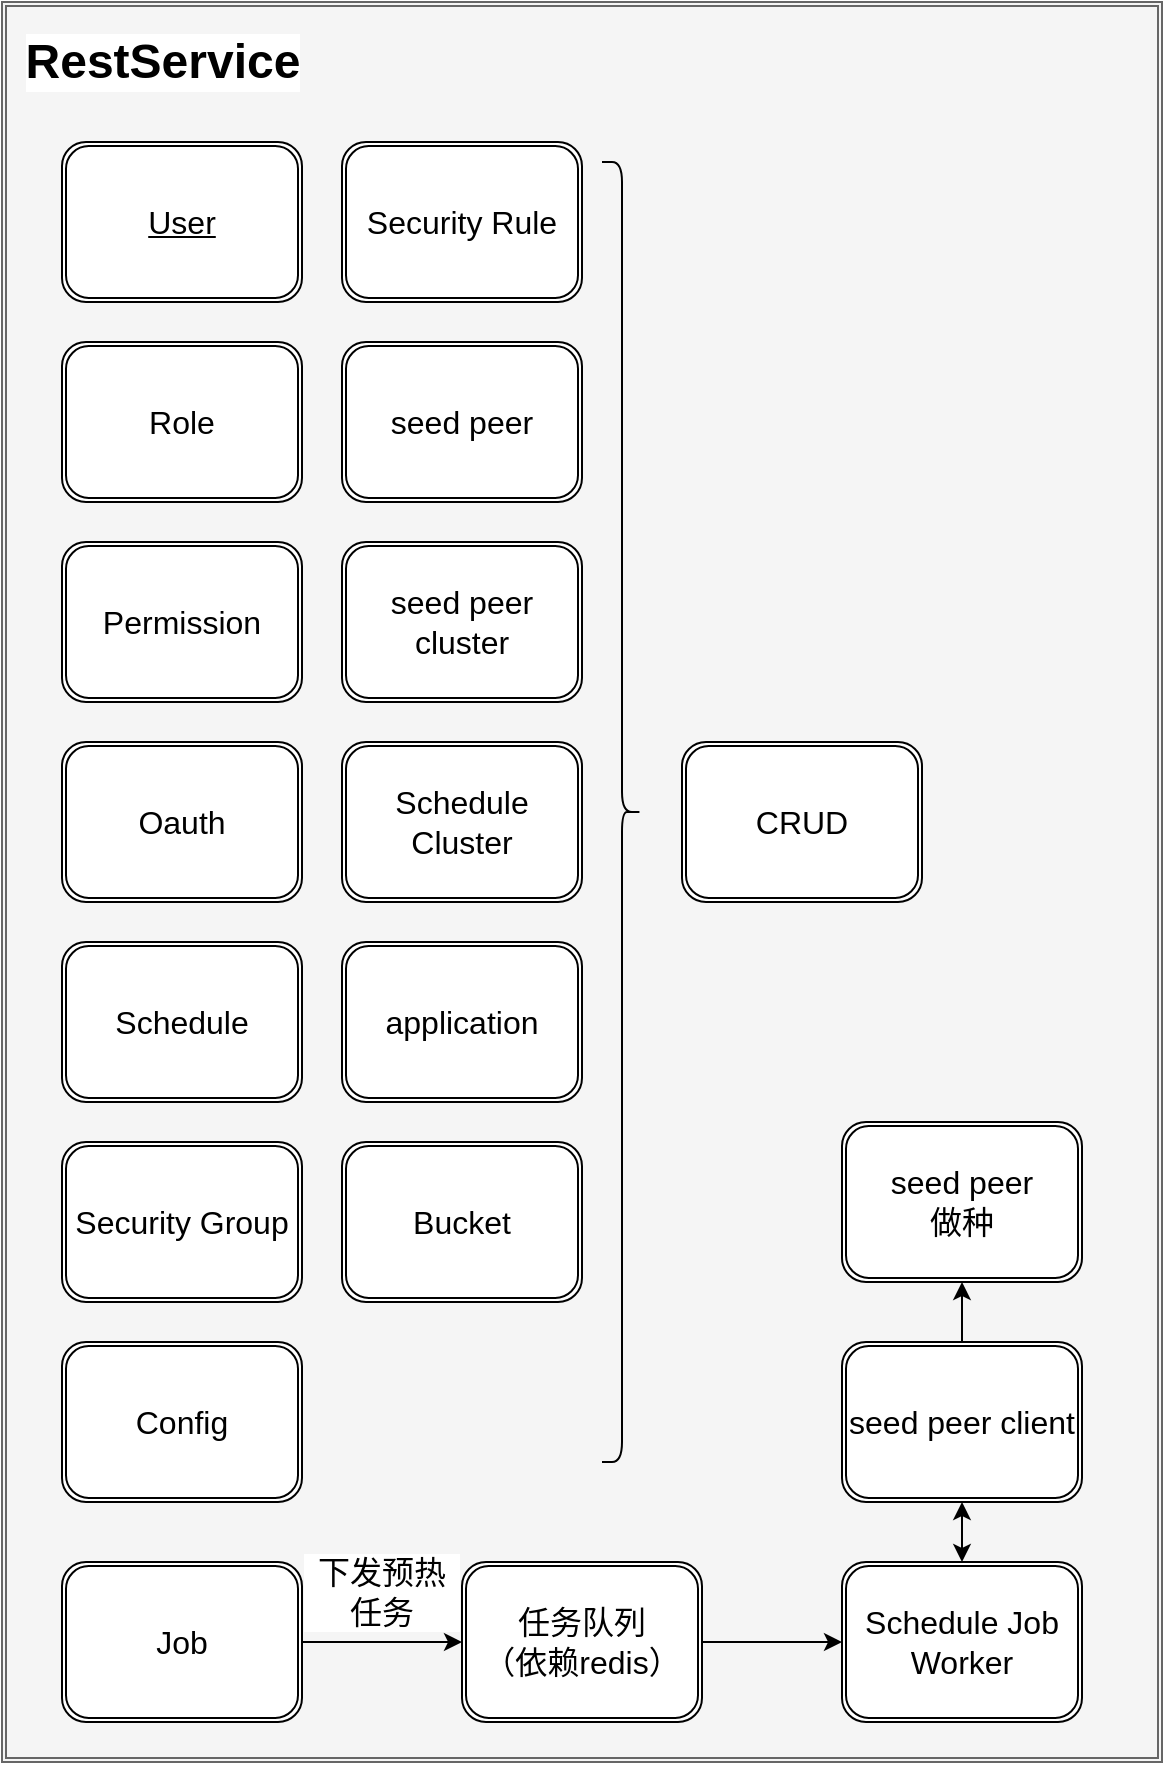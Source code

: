 <mxfile version="20.1.3" type="github">
  <diagram id="IlniFhYYJK76ihj-TSg7" name="第 1 页">
    <mxGraphModel dx="1426" dy="825" grid="1" gridSize="10" guides="1" tooltips="1" connect="1" arrows="1" fold="1" page="1" pageScale="1" pageWidth="827" pageHeight="1169" math="0" shadow="0">
      <root>
        <mxCell id="0" />
        <mxCell id="1" parent="0" />
        <mxCell id="VtHMoHN4IguyYlOyCSEh-1" value="" style="shape=ext;double=1;rounded=0;whiteSpace=wrap;html=1;labelBackgroundColor=#FFFFFF;fontFamily=Helvetica;fontSize=16;fontColor=#333333;fillColor=#f5f5f5;strokeColor=#666666;" vertex="1" parent="1">
          <mxGeometry x="100" y="60" width="580" height="880" as="geometry" />
        </mxCell>
        <mxCell id="VtHMoHN4IguyYlOyCSEh-2" value="RestService" style="text;strokeColor=none;fillColor=none;html=1;fontSize=24;fontStyle=1;verticalAlign=middle;align=center;labelBackgroundColor=#FFFFFF;fontFamily=Helvetica;fontColor=#000000;" vertex="1" parent="1">
          <mxGeometry x="130" y="70" width="100" height="40" as="geometry" />
        </mxCell>
        <mxCell id="VtHMoHN4IguyYlOyCSEh-3" value="User" style="shape=ext;double=1;rounded=1;whiteSpace=wrap;html=1;labelBackgroundColor=#FFFFFF;fontFamily=Helvetica;fontSize=16;fontColor=#000000;fontStyle=4" vertex="1" parent="1">
          <mxGeometry x="130" y="130" width="120" height="80" as="geometry" />
        </mxCell>
        <mxCell id="VtHMoHN4IguyYlOyCSEh-4" value="Role" style="shape=ext;double=1;rounded=1;whiteSpace=wrap;html=1;labelBackgroundColor=#FFFFFF;fontFamily=Helvetica;fontSize=16;fontColor=#000000;" vertex="1" parent="1">
          <mxGeometry x="130" y="230" width="120" height="80" as="geometry" />
        </mxCell>
        <mxCell id="VtHMoHN4IguyYlOyCSEh-5" value="Permission" style="shape=ext;double=1;rounded=1;whiteSpace=wrap;html=1;labelBackgroundColor=#FFFFFF;fontFamily=Helvetica;fontSize=16;fontColor=#000000;" vertex="1" parent="1">
          <mxGeometry x="130" y="330" width="120" height="80" as="geometry" />
        </mxCell>
        <mxCell id="VtHMoHN4IguyYlOyCSEh-10" value="Oauth" style="shape=ext;double=1;rounded=1;whiteSpace=wrap;html=1;labelBackgroundColor=#FFFFFF;fontFamily=Helvetica;fontSize=16;fontColor=#000000;" vertex="1" parent="1">
          <mxGeometry x="130" y="430" width="120" height="80" as="geometry" />
        </mxCell>
        <mxCell id="VtHMoHN4IguyYlOyCSEh-11" value="Schedule Cluster" style="shape=ext;double=1;rounded=1;whiteSpace=wrap;html=1;labelBackgroundColor=#FFFFFF;fontFamily=Helvetica;fontSize=16;fontColor=#000000;" vertex="1" parent="1">
          <mxGeometry x="270" y="430" width="120" height="80" as="geometry" />
        </mxCell>
        <mxCell id="VtHMoHN4IguyYlOyCSEh-12" value="Schedule" style="shape=ext;double=1;rounded=1;whiteSpace=wrap;html=1;labelBackgroundColor=#FFFFFF;fontFamily=Helvetica;fontSize=16;fontColor=#000000;" vertex="1" parent="1">
          <mxGeometry x="130" y="530" width="120" height="80" as="geometry" />
        </mxCell>
        <mxCell id="VtHMoHN4IguyYlOyCSEh-13" value="application" style="shape=ext;double=1;rounded=1;whiteSpace=wrap;html=1;labelBackgroundColor=#FFFFFF;fontFamily=Helvetica;fontSize=16;fontColor=#000000;" vertex="1" parent="1">
          <mxGeometry x="270" y="530" width="120" height="80" as="geometry" />
        </mxCell>
        <mxCell id="VtHMoHN4IguyYlOyCSEh-14" value="seed peer cluster" style="shape=ext;double=1;rounded=1;whiteSpace=wrap;html=1;labelBackgroundColor=#FFFFFF;fontFamily=Helvetica;fontSize=16;fontColor=#000000;" vertex="1" parent="1">
          <mxGeometry x="270" y="330" width="120" height="80" as="geometry" />
        </mxCell>
        <mxCell id="VtHMoHN4IguyYlOyCSEh-15" value="seed peer" style="shape=ext;double=1;rounded=1;whiteSpace=wrap;html=1;labelBackgroundColor=#FFFFFF;fontFamily=Helvetica;fontSize=16;fontColor=#000000;" vertex="1" parent="1">
          <mxGeometry x="270" y="230" width="120" height="80" as="geometry" />
        </mxCell>
        <mxCell id="VtHMoHN4IguyYlOyCSEh-16" value="Security Rule" style="shape=ext;double=1;rounded=1;whiteSpace=wrap;html=1;labelBackgroundColor=#FFFFFF;fontFamily=Helvetica;fontSize=16;fontColor=#000000;" vertex="1" parent="1">
          <mxGeometry x="270" y="130" width="120" height="80" as="geometry" />
        </mxCell>
        <mxCell id="VtHMoHN4IguyYlOyCSEh-17" value="Security Group" style="shape=ext;double=1;rounded=1;whiteSpace=wrap;html=1;labelBackgroundColor=#FFFFFF;fontFamily=Helvetica;fontSize=16;fontColor=#000000;" vertex="1" parent="1">
          <mxGeometry x="130" y="630" width="120" height="80" as="geometry" />
        </mxCell>
        <mxCell id="VtHMoHN4IguyYlOyCSEh-18" value="Bucket" style="shape=ext;double=1;rounded=1;whiteSpace=wrap;html=1;labelBackgroundColor=#FFFFFF;fontFamily=Helvetica;fontSize=16;fontColor=#000000;" vertex="1" parent="1">
          <mxGeometry x="270" y="630" width="120" height="80" as="geometry" />
        </mxCell>
        <mxCell id="VtHMoHN4IguyYlOyCSEh-19" value="Config" style="shape=ext;double=1;rounded=1;whiteSpace=wrap;html=1;labelBackgroundColor=#FFFFFF;fontFamily=Helvetica;fontSize=16;fontColor=#000000;" vertex="1" parent="1">
          <mxGeometry x="130" y="730" width="120" height="80" as="geometry" />
        </mxCell>
        <mxCell id="VtHMoHN4IguyYlOyCSEh-20" value="Job" style="shape=ext;double=1;rounded=1;whiteSpace=wrap;html=1;labelBackgroundColor=#FFFFFF;fontFamily=Helvetica;fontSize=16;fontColor=#000000;" vertex="1" parent="1">
          <mxGeometry x="130" y="840" width="120" height="80" as="geometry" />
        </mxCell>
        <mxCell id="VtHMoHN4IguyYlOyCSEh-21" value="" style="shape=curlyBracket;whiteSpace=wrap;html=1;rounded=1;flipH=1;labelBackgroundColor=#FFFFFF;fontFamily=Helvetica;fontSize=16;fontColor=#000000;" vertex="1" parent="1">
          <mxGeometry x="400" y="140" width="20" height="650" as="geometry" />
        </mxCell>
        <mxCell id="VtHMoHN4IguyYlOyCSEh-22" value="CRUD" style="shape=ext;double=1;rounded=1;whiteSpace=wrap;html=1;labelBackgroundColor=#FFFFFF;fontFamily=Helvetica;fontSize=16;fontColor=#000000;" vertex="1" parent="1">
          <mxGeometry x="440" y="430" width="120" height="80" as="geometry" />
        </mxCell>
        <mxCell id="VtHMoHN4IguyYlOyCSEh-23" value="任务队列&lt;br&gt;（依赖redis）" style="shape=ext;double=1;rounded=1;whiteSpace=wrap;html=1;labelBackgroundColor=#FFFFFF;fontFamily=Helvetica;fontSize=16;fontColor=#000000;" vertex="1" parent="1">
          <mxGeometry x="330" y="840" width="120" height="80" as="geometry" />
        </mxCell>
        <mxCell id="VtHMoHN4IguyYlOyCSEh-24" value="" style="endArrow=classic;html=1;rounded=0;fontFamily=Helvetica;fontSize=16;fontColor=#000000;exitX=1;exitY=0.5;exitDx=0;exitDy=0;entryX=0;entryY=0.5;entryDx=0;entryDy=0;" edge="1" parent="1" source="VtHMoHN4IguyYlOyCSEh-20" target="VtHMoHN4IguyYlOyCSEh-23">
          <mxGeometry width="50" height="50" relative="1" as="geometry">
            <mxPoint x="390" y="840" as="sourcePoint" />
            <mxPoint x="440" y="790" as="targetPoint" />
          </mxGeometry>
        </mxCell>
        <mxCell id="VtHMoHN4IguyYlOyCSEh-25" value="下发预热任务" style="text;html=1;strokeColor=none;fillColor=none;align=center;verticalAlign=middle;whiteSpace=wrap;rounded=0;labelBackgroundColor=#FFFFFF;fontFamily=Helvetica;fontSize=16;fontColor=#000000;" vertex="1" parent="1">
          <mxGeometry x="250" y="840" width="80" height="30" as="geometry" />
        </mxCell>
        <mxCell id="VtHMoHN4IguyYlOyCSEh-26" value="seed peer&lt;br&gt;做种" style="shape=ext;double=1;rounded=1;whiteSpace=wrap;html=1;labelBackgroundColor=#FFFFFF;fontFamily=Helvetica;fontSize=16;fontColor=#000000;" vertex="1" parent="1">
          <mxGeometry x="520" y="620" width="120" height="80" as="geometry" />
        </mxCell>
        <mxCell id="VtHMoHN4IguyYlOyCSEh-27" value="" style="endArrow=classic;html=1;rounded=0;fontFamily=Helvetica;fontSize=16;fontColor=#000000;exitX=1;exitY=0.5;exitDx=0;exitDy=0;entryX=0;entryY=0.5;entryDx=0;entryDy=0;" edge="1" parent="1" source="VtHMoHN4IguyYlOyCSEh-23" target="VtHMoHN4IguyYlOyCSEh-28">
          <mxGeometry width="50" height="50" relative="1" as="geometry">
            <mxPoint x="390" y="840" as="sourcePoint" />
            <mxPoint x="440" y="790" as="targetPoint" />
          </mxGeometry>
        </mxCell>
        <mxCell id="VtHMoHN4IguyYlOyCSEh-28" value="Schedule Job Worker" style="shape=ext;double=1;rounded=1;whiteSpace=wrap;html=1;labelBackgroundColor=#FFFFFF;fontFamily=Helvetica;fontSize=16;fontColor=#000000;" vertex="1" parent="1">
          <mxGeometry x="520" y="840" width="120" height="80" as="geometry" />
        </mxCell>
        <mxCell id="VtHMoHN4IguyYlOyCSEh-30" value="seed peer client" style="shape=ext;double=1;rounded=1;whiteSpace=wrap;html=1;labelBackgroundColor=#FFFFFF;fontFamily=Helvetica;fontSize=16;fontColor=#000000;" vertex="1" parent="1">
          <mxGeometry x="520" y="730" width="120" height="80" as="geometry" />
        </mxCell>
        <mxCell id="VtHMoHN4IguyYlOyCSEh-31" value="" style="endArrow=classic;startArrow=classic;html=1;rounded=0;fontFamily=Helvetica;fontSize=16;fontColor=#000000;exitX=0.5;exitY=0;exitDx=0;exitDy=0;entryX=0.5;entryY=1;entryDx=0;entryDy=0;" edge="1" parent="1" source="VtHMoHN4IguyYlOyCSEh-28" target="VtHMoHN4IguyYlOyCSEh-30">
          <mxGeometry width="50" height="50" relative="1" as="geometry">
            <mxPoint x="390" y="670" as="sourcePoint" />
            <mxPoint x="440" y="620" as="targetPoint" />
          </mxGeometry>
        </mxCell>
        <mxCell id="VtHMoHN4IguyYlOyCSEh-32" value="" style="endArrow=classic;html=1;rounded=0;fontFamily=Helvetica;fontSize=16;fontColor=#000000;exitX=0.5;exitY=0;exitDx=0;exitDy=0;entryX=0.5;entryY=1;entryDx=0;entryDy=0;" edge="1" parent="1" source="VtHMoHN4IguyYlOyCSEh-30" target="VtHMoHN4IguyYlOyCSEh-26">
          <mxGeometry width="50" height="50" relative="1" as="geometry">
            <mxPoint x="390" y="670" as="sourcePoint" />
            <mxPoint x="440" y="620" as="targetPoint" />
          </mxGeometry>
        </mxCell>
      </root>
    </mxGraphModel>
  </diagram>
</mxfile>
